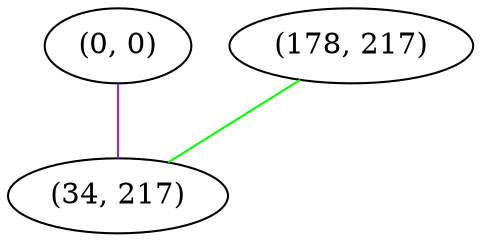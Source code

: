 graph "" {
"(0, 0)";
"(178, 217)";
"(34, 217)";
"(0, 0)" -- "(34, 217)"  [color=purple, key=0, weight=4];
"(178, 217)" -- "(34, 217)"  [color=green, key=0, weight=2];
}
